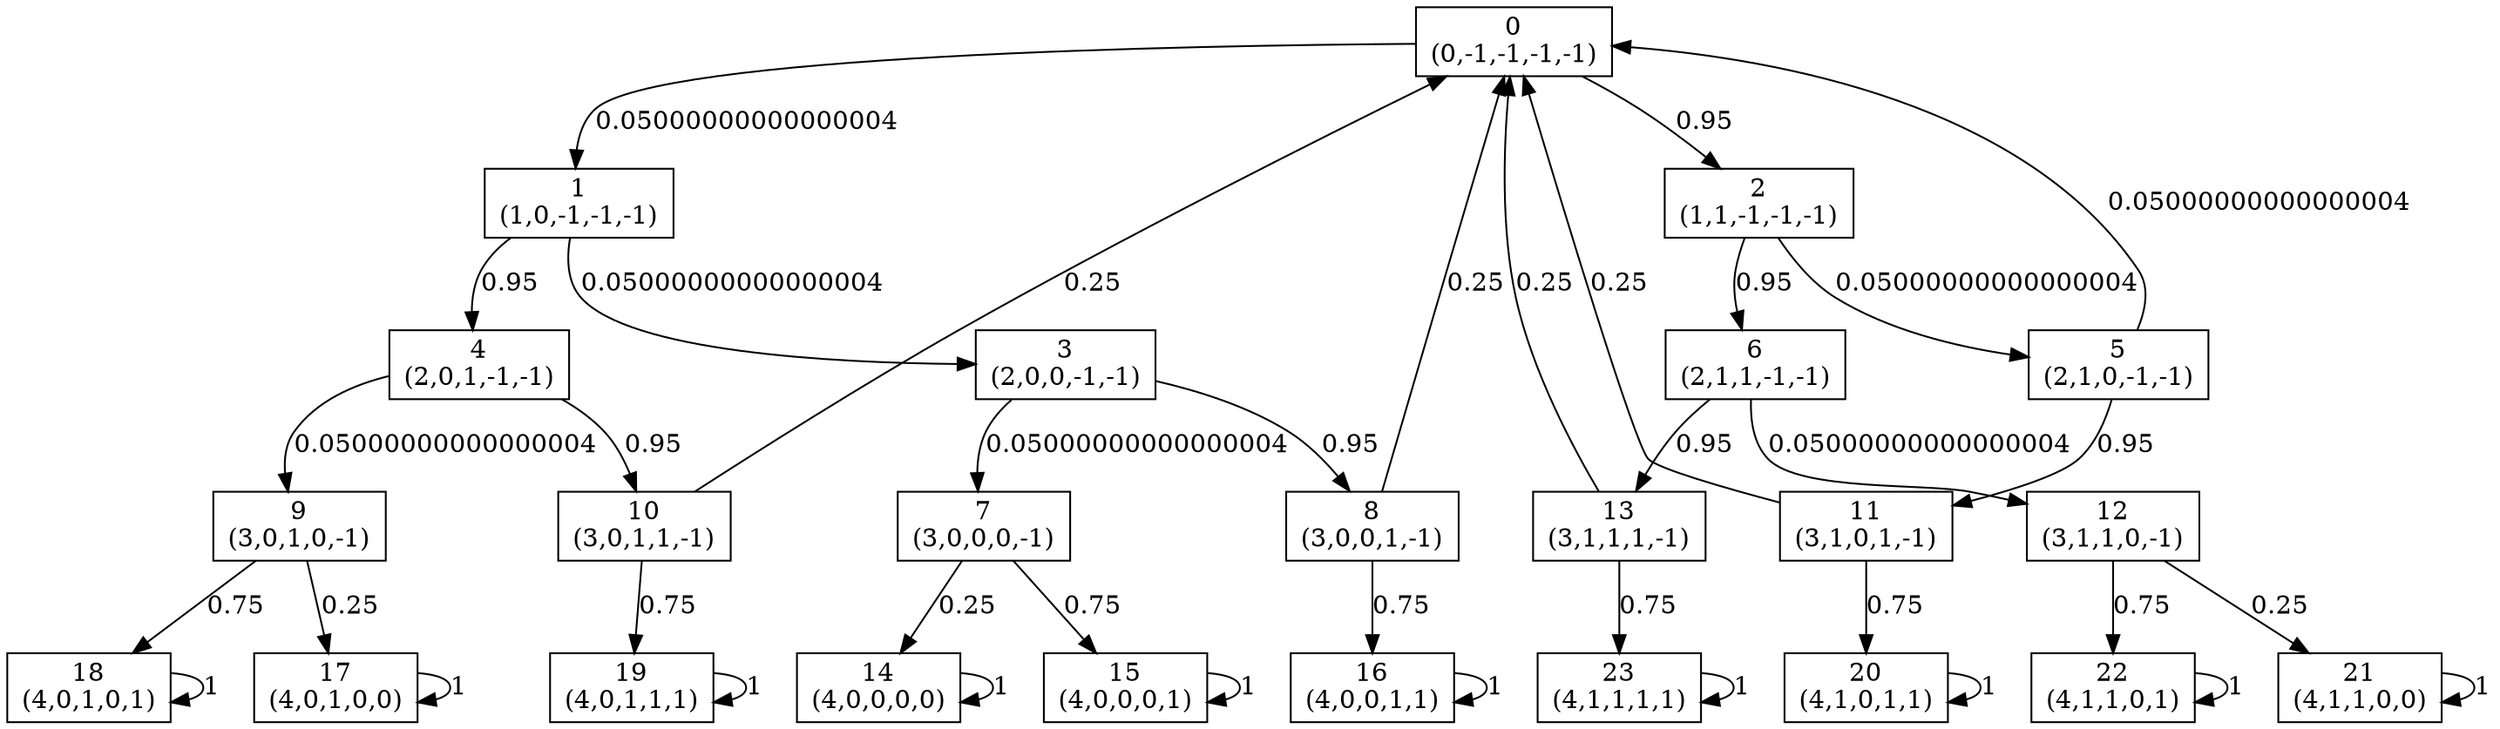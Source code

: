digraph P {
node [shape=box];
0 -> 1 [ label="0.05000000000000004" ];
0 -> 2 [ label="0.95" ];
1 -> 3 [ label="0.05000000000000004" ];
1 -> 4 [ label="0.95" ];
2 -> 5 [ label="0.05000000000000004" ];
2 -> 6 [ label="0.95" ];
3 -> 7 [ label="0.05000000000000004" ];
3 -> 8 [ label="0.95" ];
4 -> 9 [ label="0.05000000000000004" ];
4 -> 10 [ label="0.95" ];
5 -> 0 [ label="0.05000000000000004" ];
5 -> 11 [ label="0.95" ];
6 -> 12 [ label="0.05000000000000004" ];
6 -> 13 [ label="0.95" ];
7 -> 14 [ label="0.25" ];
7 -> 15 [ label="0.75" ];
8 -> 0 [ label="0.25" ];
8 -> 16 [ label="0.75" ];
9 -> 17 [ label="0.25" ];
9 -> 18 [ label="0.75" ];
10 -> 0 [ label="0.25" ];
10 -> 19 [ label="0.75" ];
11 -> 0 [ label="0.25" ];
11 -> 20 [ label="0.75" ];
12 -> 21 [ label="0.25" ];
12 -> 22 [ label="0.75" ];
13 -> 0 [ label="0.25" ];
13 -> 23 [ label="0.75" ];
14 -> 14 [ label="1" ];
15 -> 15 [ label="1" ];
16 -> 16 [ label="1" ];
17 -> 17 [ label="1" ];
18 -> 18 [ label="1" ];
19 -> 19 [ label="1" ];
20 -> 20 [ label="1" ];
21 -> 21 [ label="1" ];
22 -> 22 [ label="1" ];
23 -> 23 [ label="1" ];
0 [label="0\n(0,-1,-1,-1,-1)"];
1 [label="1\n(1,0,-1,-1,-1)"];
2 [label="2\n(1,1,-1,-1,-1)"];
3 [label="3\n(2,0,0,-1,-1)"];
4 [label="4\n(2,0,1,-1,-1)"];
5 [label="5\n(2,1,0,-1,-1)"];
6 [label="6\n(2,1,1,-1,-1)"];
7 [label="7\n(3,0,0,0,-1)"];
8 [label="8\n(3,0,0,1,-1)"];
9 [label="9\n(3,0,1,0,-1)"];
10 [label="10\n(3,0,1,1,-1)"];
11 [label="11\n(3,1,0,1,-1)"];
12 [label="12\n(3,1,1,0,-1)"];
13 [label="13\n(3,1,1,1,-1)"];
14 [label="14\n(4,0,0,0,0)"];
15 [label="15\n(4,0,0,0,1)"];
16 [label="16\n(4,0,0,1,1)"];
17 [label="17\n(4,0,1,0,0)"];
18 [label="18\n(4,0,1,0,1)"];
19 [label="19\n(4,0,1,1,1)"];
20 [label="20\n(4,1,0,1,1)"];
21 [label="21\n(4,1,1,0,0)"];
22 [label="22\n(4,1,1,0,1)"];
23 [label="23\n(4,1,1,1,1)"];
}
